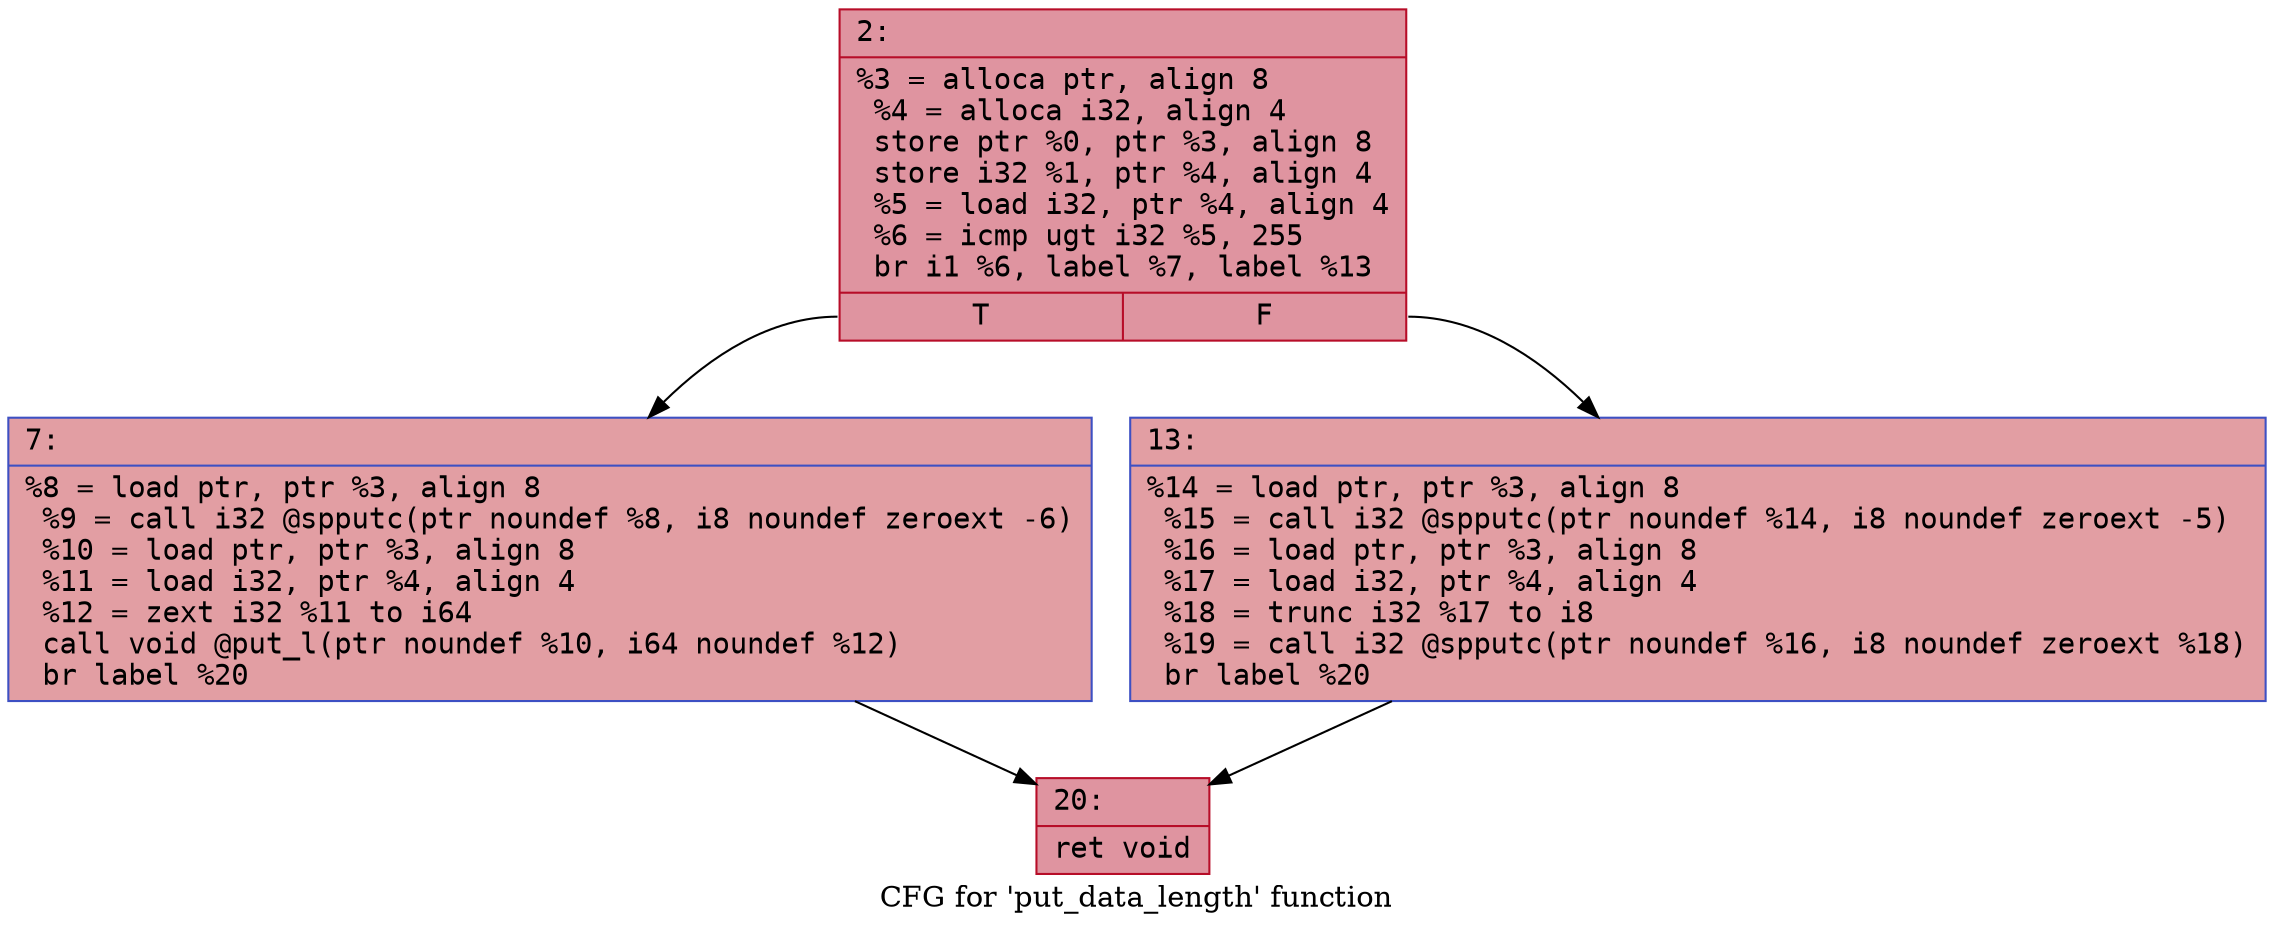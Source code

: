 digraph "CFG for 'put_data_length' function" {
	label="CFG for 'put_data_length' function";

	Node0x600003bac460 [shape=record,color="#b70d28ff", style=filled, fillcolor="#b70d2870" fontname="Courier",label="{2:\l|  %3 = alloca ptr, align 8\l  %4 = alloca i32, align 4\l  store ptr %0, ptr %3, align 8\l  store i32 %1, ptr %4, align 4\l  %5 = load i32, ptr %4, align 4\l  %6 = icmp ugt i32 %5, 255\l  br i1 %6, label %7, label %13\l|{<s0>T|<s1>F}}"];
	Node0x600003bac460:s0 -> Node0x600003bac4b0[tooltip="2 -> 7\nProbability 50.00%" ];
	Node0x600003bac460:s1 -> Node0x600003bac500[tooltip="2 -> 13\nProbability 50.00%" ];
	Node0x600003bac4b0 [shape=record,color="#3d50c3ff", style=filled, fillcolor="#be242e70" fontname="Courier",label="{7:\l|  %8 = load ptr, ptr %3, align 8\l  %9 = call i32 @spputc(ptr noundef %8, i8 noundef zeroext -6)\l  %10 = load ptr, ptr %3, align 8\l  %11 = load i32, ptr %4, align 4\l  %12 = zext i32 %11 to i64\l  call void @put_l(ptr noundef %10, i64 noundef %12)\l  br label %20\l}"];
	Node0x600003bac4b0 -> Node0x600003bac550[tooltip="7 -> 20\nProbability 100.00%" ];
	Node0x600003bac500 [shape=record,color="#3d50c3ff", style=filled, fillcolor="#be242e70" fontname="Courier",label="{13:\l|  %14 = load ptr, ptr %3, align 8\l  %15 = call i32 @spputc(ptr noundef %14, i8 noundef zeroext -5)\l  %16 = load ptr, ptr %3, align 8\l  %17 = load i32, ptr %4, align 4\l  %18 = trunc i32 %17 to i8\l  %19 = call i32 @spputc(ptr noundef %16, i8 noundef zeroext %18)\l  br label %20\l}"];
	Node0x600003bac500 -> Node0x600003bac550[tooltip="13 -> 20\nProbability 100.00%" ];
	Node0x600003bac550 [shape=record,color="#b70d28ff", style=filled, fillcolor="#b70d2870" fontname="Courier",label="{20:\l|  ret void\l}"];
}
